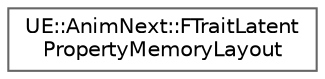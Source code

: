 digraph "Graphical Class Hierarchy"
{
 // INTERACTIVE_SVG=YES
 // LATEX_PDF_SIZE
  bgcolor="transparent";
  edge [fontname=Helvetica,fontsize=10,labelfontname=Helvetica,labelfontsize=10];
  node [fontname=Helvetica,fontsize=10,shape=box,height=0.2,width=0.4];
  rankdir="LR";
  Node0 [id="Node000000",label="UE::AnimNext::FTraitLatent\lPropertyMemoryLayout",height=0.2,width=0.4,color="grey40", fillcolor="white", style="filled",URL="$d1/d00/structUE_1_1AnimNext_1_1FTraitLatentPropertyMemoryLayout.html",tooltip="FTraitLatentPropertyMemoryLayout."];
}
